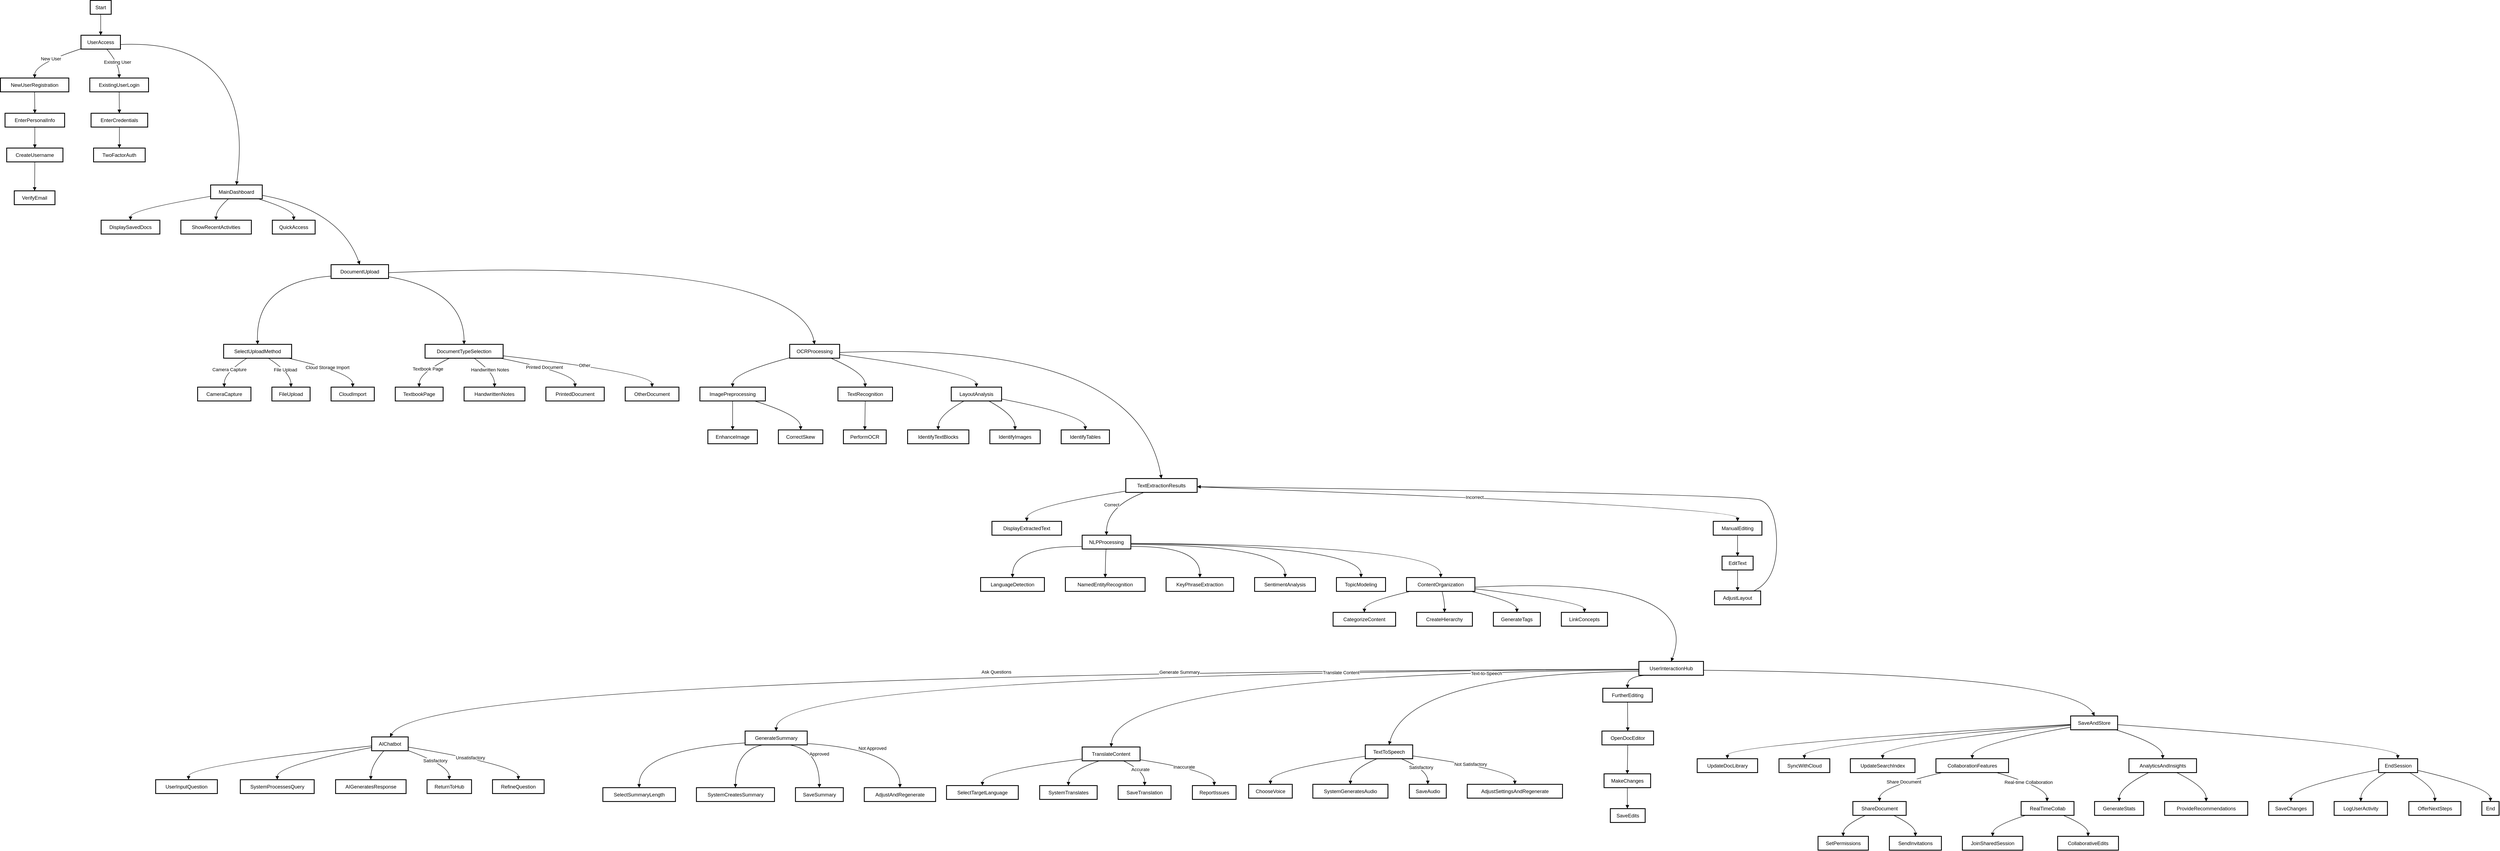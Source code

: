 <mxfile version="24.7.7">
  <diagram name="Page-1" id="86NNyKqln8vys6q8v_8H">
    <mxGraphModel dx="1750" dy="1012" grid="1" gridSize="10" guides="1" tooltips="1" connect="1" arrows="1" fold="1" page="1" pageScale="1" pageWidth="827" pageHeight="1169" math="0" shadow="0">
      <root>
        <mxCell id="0" />
        <mxCell id="1" parent="0" />
        <mxCell id="2eFBXOdf6HQDlg9zkL27-38" value="Start" style="whiteSpace=wrap;strokeWidth=2;" parent="1" vertex="1">
          <mxGeometry x="234" y="70" width="50" height="33" as="geometry" />
        </mxCell>
        <mxCell id="2eFBXOdf6HQDlg9zkL27-39" value="UserAccess" style="whiteSpace=wrap;strokeWidth=2;" parent="1" vertex="1">
          <mxGeometry x="212" y="153" width="94" height="33" as="geometry" />
        </mxCell>
        <mxCell id="2eFBXOdf6HQDlg9zkL27-40" value="NewUserRegistration" style="whiteSpace=wrap;strokeWidth=2;" parent="1" vertex="1">
          <mxGeometry x="20" y="255" width="163" height="33" as="geometry" />
        </mxCell>
        <mxCell id="2eFBXOdf6HQDlg9zkL27-41" value="ExistingUserLogin" style="whiteSpace=wrap;strokeWidth=2;" parent="1" vertex="1">
          <mxGeometry x="233" y="255" width="140" height="33" as="geometry" />
        </mxCell>
        <mxCell id="2eFBXOdf6HQDlg9zkL27-42" value="EnterPersonalInfo" style="whiteSpace=wrap;strokeWidth=2;" parent="1" vertex="1">
          <mxGeometry x="31" y="339" width="142" height="33" as="geometry" />
        </mxCell>
        <mxCell id="2eFBXOdf6HQDlg9zkL27-43" value="CreateUsername" style="whiteSpace=wrap;strokeWidth=2;" parent="1" vertex="1">
          <mxGeometry x="35" y="422" width="134" height="33" as="geometry" />
        </mxCell>
        <mxCell id="2eFBXOdf6HQDlg9zkL27-44" value="VerifyEmail" style="whiteSpace=wrap;strokeWidth=2;" parent="1" vertex="1">
          <mxGeometry x="53" y="524" width="97" height="33" as="geometry" />
        </mxCell>
        <mxCell id="2eFBXOdf6HQDlg9zkL27-45" value="EnterCredentials" style="whiteSpace=wrap;strokeWidth=2;" parent="1" vertex="1">
          <mxGeometry x="236" y="339" width="135" height="33" as="geometry" />
        </mxCell>
        <mxCell id="2eFBXOdf6HQDlg9zkL27-46" value="TwoFactorAuth" style="whiteSpace=wrap;strokeWidth=2;" parent="1" vertex="1">
          <mxGeometry x="242" y="422" width="123" height="33" as="geometry" />
        </mxCell>
        <mxCell id="2eFBXOdf6HQDlg9zkL27-47" value="MainDashboard" style="whiteSpace=wrap;strokeWidth=2;" parent="1" vertex="1">
          <mxGeometry x="521" y="510" width="123" height="33" as="geometry" />
        </mxCell>
        <mxCell id="2eFBXOdf6HQDlg9zkL27-48" value="DisplaySavedDocs" style="whiteSpace=wrap;strokeWidth=2;" parent="1" vertex="1">
          <mxGeometry x="260" y="594" width="140" height="33" as="geometry" />
        </mxCell>
        <mxCell id="2eFBXOdf6HQDlg9zkL27-49" value="ShowRecentActivities" style="whiteSpace=wrap;strokeWidth=2;" parent="1" vertex="1">
          <mxGeometry x="450" y="594" width="168" height="33" as="geometry" />
        </mxCell>
        <mxCell id="2eFBXOdf6HQDlg9zkL27-50" value="QuickAccess" style="whiteSpace=wrap;strokeWidth=2;" parent="1" vertex="1">
          <mxGeometry x="668" y="594" width="102" height="33" as="geometry" />
        </mxCell>
        <mxCell id="2eFBXOdf6HQDlg9zkL27-51" value="DocumentUpload" style="whiteSpace=wrap;strokeWidth=2;" parent="1" vertex="1">
          <mxGeometry x="808" y="700" width="137" height="33" as="geometry" />
        </mxCell>
        <mxCell id="2eFBXOdf6HQDlg9zkL27-52" value="SelectUploadMethod" style="whiteSpace=wrap;strokeWidth=2;" parent="1" vertex="1">
          <mxGeometry x="552" y="890" width="162" height="33" as="geometry" />
        </mxCell>
        <mxCell id="2eFBXOdf6HQDlg9zkL27-53" value="CameraCapture" style="whiteSpace=wrap;strokeWidth=2;" parent="1" vertex="1">
          <mxGeometry x="490" y="992" width="127" height="33" as="geometry" />
        </mxCell>
        <mxCell id="2eFBXOdf6HQDlg9zkL27-54" value="FileUpload" style="whiteSpace=wrap;strokeWidth=2;" parent="1" vertex="1">
          <mxGeometry x="667" y="992" width="91" height="33" as="geometry" />
        </mxCell>
        <mxCell id="2eFBXOdf6HQDlg9zkL27-55" value="CloudImport" style="whiteSpace=wrap;strokeWidth=2;" parent="1" vertex="1">
          <mxGeometry x="808" y="992" width="103" height="33" as="geometry" />
        </mxCell>
        <mxCell id="2eFBXOdf6HQDlg9zkL27-56" value="DocumentTypeSelection" style="whiteSpace=wrap;strokeWidth=2;" parent="1" vertex="1">
          <mxGeometry x="1032" y="890" width="186" height="33" as="geometry" />
        </mxCell>
        <mxCell id="2eFBXOdf6HQDlg9zkL27-57" value="TextbookPage" style="whiteSpace=wrap;strokeWidth=2;" parent="1" vertex="1">
          <mxGeometry x="961" y="992" width="114" height="33" as="geometry" />
        </mxCell>
        <mxCell id="2eFBXOdf6HQDlg9zkL27-58" value="HandwrittenNotes" style="whiteSpace=wrap;strokeWidth=2;" parent="1" vertex="1">
          <mxGeometry x="1125" y="992" width="145" height="33" as="geometry" />
        </mxCell>
        <mxCell id="2eFBXOdf6HQDlg9zkL27-59" value="PrintedDocument" style="whiteSpace=wrap;strokeWidth=2;" parent="1" vertex="1">
          <mxGeometry x="1320" y="992" width="139" height="33" as="geometry" />
        </mxCell>
        <mxCell id="2eFBXOdf6HQDlg9zkL27-60" value="OtherDocument" style="whiteSpace=wrap;strokeWidth=2;" parent="1" vertex="1">
          <mxGeometry x="1509" y="992" width="128" height="33" as="geometry" />
        </mxCell>
        <mxCell id="2eFBXOdf6HQDlg9zkL27-61" value="OCRProcessing" style="whiteSpace=wrap;strokeWidth=2;" parent="1" vertex="1">
          <mxGeometry x="1901" y="890" width="119" height="33" as="geometry" />
        </mxCell>
        <mxCell id="2eFBXOdf6HQDlg9zkL27-62" value="ImagePreprocessing" style="whiteSpace=wrap;strokeWidth=2;" parent="1" vertex="1">
          <mxGeometry x="1687" y="992" width="156" height="33" as="geometry" />
        </mxCell>
        <mxCell id="2eFBXOdf6HQDlg9zkL27-63" value="EnhanceImage" style="whiteSpace=wrap;strokeWidth=2;" parent="1" vertex="1">
          <mxGeometry x="1706" y="1094" width="118" height="33" as="geometry" />
        </mxCell>
        <mxCell id="2eFBXOdf6HQDlg9zkL27-64" value="CorrectSkew" style="whiteSpace=wrap;strokeWidth=2;" parent="1" vertex="1">
          <mxGeometry x="1874" y="1094" width="106" height="33" as="geometry" />
        </mxCell>
        <mxCell id="2eFBXOdf6HQDlg9zkL27-65" value="TextRecognition" style="whiteSpace=wrap;strokeWidth=2;" parent="1" vertex="1">
          <mxGeometry x="2016" y="992" width="130" height="33" as="geometry" />
        </mxCell>
        <mxCell id="2eFBXOdf6HQDlg9zkL27-66" value="PerformOCR" style="whiteSpace=wrap;strokeWidth=2;" parent="1" vertex="1">
          <mxGeometry x="2029" y="1094" width="102" height="33" as="geometry" />
        </mxCell>
        <mxCell id="2eFBXOdf6HQDlg9zkL27-67" value="LayoutAnalysis" style="whiteSpace=wrap;strokeWidth=2;" parent="1" vertex="1">
          <mxGeometry x="2286" y="992" width="120" height="33" as="geometry" />
        </mxCell>
        <mxCell id="2eFBXOdf6HQDlg9zkL27-68" value="IdentifyTextBlocks" style="whiteSpace=wrap;strokeWidth=2;" parent="1" vertex="1">
          <mxGeometry x="2182" y="1094" width="146" height="33" as="geometry" />
        </mxCell>
        <mxCell id="2eFBXOdf6HQDlg9zkL27-69" value="IdentifyImages" style="whiteSpace=wrap;strokeWidth=2;" parent="1" vertex="1">
          <mxGeometry x="2378" y="1094" width="120" height="33" as="geometry" />
        </mxCell>
        <mxCell id="2eFBXOdf6HQDlg9zkL27-70" value="IdentifyTables" style="whiteSpace=wrap;strokeWidth=2;" parent="1" vertex="1">
          <mxGeometry x="2548" y="1094" width="115" height="33" as="geometry" />
        </mxCell>
        <mxCell id="2eFBXOdf6HQDlg9zkL27-71" value="TextExtractionResults" style="whiteSpace=wrap;strokeWidth=2;" parent="1" vertex="1">
          <mxGeometry x="2702" y="1210" width="170" height="33" as="geometry" />
        </mxCell>
        <mxCell id="2eFBXOdf6HQDlg9zkL27-72" value="DisplayExtractedText" style="whiteSpace=wrap;strokeWidth=2;" parent="1" vertex="1">
          <mxGeometry x="2383" y="1312" width="166" height="33" as="geometry" />
        </mxCell>
        <mxCell id="2eFBXOdf6HQDlg9zkL27-73" value="NLPProcessing" style="whiteSpace=wrap;strokeWidth=2;" parent="1" vertex="1">
          <mxGeometry x="2598" y="1345" width="116" height="33" as="geometry" />
        </mxCell>
        <mxCell id="2eFBXOdf6HQDlg9zkL27-74" value="ManualEditing" style="whiteSpace=wrap;strokeWidth=2;" parent="1" vertex="1">
          <mxGeometry x="4102" y="1312" width="116" height="33" as="geometry" />
        </mxCell>
        <mxCell id="2eFBXOdf6HQDlg9zkL27-75" value="EditText" style="whiteSpace=wrap;strokeWidth=2;" parent="1" vertex="1">
          <mxGeometry x="4123" y="1395" width="74" height="33" as="geometry" />
        </mxCell>
        <mxCell id="2eFBXOdf6HQDlg9zkL27-76" value="AdjustLayout" style="whiteSpace=wrap;strokeWidth=2;" parent="1" vertex="1">
          <mxGeometry x="4105" y="1478" width="110" height="33" as="geometry" />
        </mxCell>
        <mxCell id="2eFBXOdf6HQDlg9zkL27-77" value="LanguageDetection" style="whiteSpace=wrap;strokeWidth=2;" parent="1" vertex="1">
          <mxGeometry x="2356" y="1446" width="152" height="33" as="geometry" />
        </mxCell>
        <mxCell id="2eFBXOdf6HQDlg9zkL27-78" value="NamedEntityRecognition" style="whiteSpace=wrap;strokeWidth=2;" parent="1" vertex="1">
          <mxGeometry x="2558" y="1446" width="190" height="33" as="geometry" />
        </mxCell>
        <mxCell id="2eFBXOdf6HQDlg9zkL27-79" value="KeyPhraseExtraction" style="whiteSpace=wrap;strokeWidth=2;" parent="1" vertex="1">
          <mxGeometry x="2798" y="1446" width="161" height="33" as="geometry" />
        </mxCell>
        <mxCell id="2eFBXOdf6HQDlg9zkL27-80" value="SentimentAnalysis" style="whiteSpace=wrap;strokeWidth=2;" parent="1" vertex="1">
          <mxGeometry x="3009" y="1446" width="145" height="33" as="geometry" />
        </mxCell>
        <mxCell id="2eFBXOdf6HQDlg9zkL27-81" value="TopicModeling" style="whiteSpace=wrap;strokeWidth=2;" parent="1" vertex="1">
          <mxGeometry x="3204" y="1446" width="117" height="33" as="geometry" />
        </mxCell>
        <mxCell id="2eFBXOdf6HQDlg9zkL27-82" value="ContentOrganization" style="whiteSpace=wrap;strokeWidth=2;" parent="1" vertex="1">
          <mxGeometry x="3371" y="1446" width="163" height="33" as="geometry" />
        </mxCell>
        <mxCell id="2eFBXOdf6HQDlg9zkL27-83" value="CategorizeContent" style="whiteSpace=wrap;strokeWidth=2;" parent="1" vertex="1">
          <mxGeometry x="3196" y="1529" width="149" height="33" as="geometry" />
        </mxCell>
        <mxCell id="2eFBXOdf6HQDlg9zkL27-84" value="CreateHierarchy" style="whiteSpace=wrap;strokeWidth=2;" parent="1" vertex="1">
          <mxGeometry x="3395" y="1529" width="133" height="33" as="geometry" />
        </mxCell>
        <mxCell id="2eFBXOdf6HQDlg9zkL27-85" value="GenerateTags" style="whiteSpace=wrap;strokeWidth=2;" parent="1" vertex="1">
          <mxGeometry x="3578" y="1529" width="112" height="33" as="geometry" />
        </mxCell>
        <mxCell id="2eFBXOdf6HQDlg9zkL27-86" value="LinkConcepts" style="whiteSpace=wrap;strokeWidth=2;" parent="1" vertex="1">
          <mxGeometry x="3740" y="1529" width="110" height="33" as="geometry" />
        </mxCell>
        <mxCell id="2eFBXOdf6HQDlg9zkL27-87" value="UserInteractionHub" style="whiteSpace=wrap;strokeWidth=2;" parent="1" vertex="1">
          <mxGeometry x="3924.75" y="1646" width="154" height="33" as="geometry" />
        </mxCell>
        <mxCell id="2eFBXOdf6HQDlg9zkL27-88" value="AIChatbot" style="whiteSpace=wrap;strokeWidth=2;" parent="1" vertex="1">
          <mxGeometry x="904.75" y="1826" width="87" height="33" as="geometry" />
        </mxCell>
        <mxCell id="2eFBXOdf6HQDlg9zkL27-89" value="UserInputQuestion" style="whiteSpace=wrap;strokeWidth=2;" parent="1" vertex="1">
          <mxGeometry x="390" y="1928" width="147" height="33" as="geometry" />
        </mxCell>
        <mxCell id="2eFBXOdf6HQDlg9zkL27-90" value="SystemProcessesQuery" style="whiteSpace=wrap;strokeWidth=2;" parent="1" vertex="1">
          <mxGeometry x="591.75" y="1928" width="176" height="33" as="geometry" />
        </mxCell>
        <mxCell id="2eFBXOdf6HQDlg9zkL27-91" value="AIGeneratesResponse" style="whiteSpace=wrap;strokeWidth=2;" parent="1" vertex="1">
          <mxGeometry x="818.75" y="1928" width="168" height="33" as="geometry" />
        </mxCell>
        <mxCell id="2eFBXOdf6HQDlg9zkL27-92" value="ReturnToHub" style="whiteSpace=wrap;strokeWidth=2;" parent="1" vertex="1">
          <mxGeometry x="1036.75" y="1928" width="106" height="33" as="geometry" />
        </mxCell>
        <mxCell id="2eFBXOdf6HQDlg9zkL27-93" value="RefineQuestion" style="whiteSpace=wrap;strokeWidth=2;" parent="1" vertex="1">
          <mxGeometry x="1192.75" y="1928" width="123" height="33" as="geometry" />
        </mxCell>
        <mxCell id="2eFBXOdf6HQDlg9zkL27-94" value="GenerateSummary" style="whiteSpace=wrap;strokeWidth=2;" parent="1" vertex="1">
          <mxGeometry x="1794.75" y="1812" width="148" height="33" as="geometry" />
        </mxCell>
        <mxCell id="2eFBXOdf6HQDlg9zkL27-95" value="SelectSummaryLength" style="whiteSpace=wrap;strokeWidth=2;" parent="1" vertex="1">
          <mxGeometry x="1455.75" y="1947" width="173" height="33" as="geometry" />
        </mxCell>
        <mxCell id="2eFBXOdf6HQDlg9zkL27-96" value="SystemCreatesSummary" style="whiteSpace=wrap;strokeWidth=2;" parent="1" vertex="1">
          <mxGeometry x="1678.75" y="1947" width="186" height="33" as="geometry" />
        </mxCell>
        <mxCell id="2eFBXOdf6HQDlg9zkL27-97" value="SaveSummary" style="whiteSpace=wrap;strokeWidth=2;" parent="1" vertex="1">
          <mxGeometry x="1914.75" y="1947" width="114" height="33" as="geometry" />
        </mxCell>
        <mxCell id="2eFBXOdf6HQDlg9zkL27-98" value="AdjustAndRegenerate" style="whiteSpace=wrap;strokeWidth=2;" parent="1" vertex="1">
          <mxGeometry x="2078.75" y="1947" width="170" height="33" as="geometry" />
        </mxCell>
        <mxCell id="2eFBXOdf6HQDlg9zkL27-99" value="TranslateContent" style="whiteSpace=wrap;strokeWidth=2;" parent="1" vertex="1">
          <mxGeometry x="2598" y="1850" width="138" height="33" as="geometry" />
        </mxCell>
        <mxCell id="2eFBXOdf6HQDlg9zkL27-100" value="SelectTargetLanguage" style="whiteSpace=wrap;strokeWidth=2;" parent="1" vertex="1">
          <mxGeometry x="2274.75" y="1942" width="171" height="33" as="geometry" />
        </mxCell>
        <mxCell id="2eFBXOdf6HQDlg9zkL27-101" value="SystemTranslates" style="whiteSpace=wrap;strokeWidth=2;" parent="1" vertex="1">
          <mxGeometry x="2496.75" y="1942" width="137" height="33" as="geometry" />
        </mxCell>
        <mxCell id="2eFBXOdf6HQDlg9zkL27-102" value="SaveTranslation" style="whiteSpace=wrap;strokeWidth=2;" parent="1" vertex="1">
          <mxGeometry x="2683.75" y="1942" width="126" height="33" as="geometry" />
        </mxCell>
        <mxCell id="2eFBXOdf6HQDlg9zkL27-103" value="ReportIssues" style="whiteSpace=wrap;strokeWidth=2;" parent="1" vertex="1">
          <mxGeometry x="2860.75" y="1942" width="104" height="33" as="geometry" />
        </mxCell>
        <mxCell id="2eFBXOdf6HQDlg9zkL27-104" value="TextToSpeech" style="whiteSpace=wrap;strokeWidth=2;" parent="1" vertex="1">
          <mxGeometry x="3272.75" y="1845" width="113" height="33" as="geometry" />
        </mxCell>
        <mxCell id="2eFBXOdf6HQDlg9zkL27-105" value="ChooseVoice" style="whiteSpace=wrap;strokeWidth=2;" parent="1" vertex="1">
          <mxGeometry x="2994.75" y="1939" width="104" height="33" as="geometry" />
        </mxCell>
        <mxCell id="2eFBXOdf6HQDlg9zkL27-106" value="SystemGeneratesAudio" style="whiteSpace=wrap;strokeWidth=2;" parent="1" vertex="1">
          <mxGeometry x="3147.75" y="1939" width="179" height="33" as="geometry" />
        </mxCell>
        <mxCell id="2eFBXOdf6HQDlg9zkL27-107" value="SaveAudio" style="whiteSpace=wrap;strokeWidth=2;" parent="1" vertex="1">
          <mxGeometry x="3377.75" y="1939" width="88" height="33" as="geometry" />
        </mxCell>
        <mxCell id="2eFBXOdf6HQDlg9zkL27-108" value="AdjustSettingsAndRegenerate" style="whiteSpace=wrap;strokeWidth=2;" parent="1" vertex="1">
          <mxGeometry x="3515.75" y="1939" width="227" height="33" as="geometry" />
        </mxCell>
        <mxCell id="2eFBXOdf6HQDlg9zkL27-109" value="FurtherEditing" style="whiteSpace=wrap;strokeWidth=2;" parent="1" vertex="1">
          <mxGeometry x="3838.75" y="1710" width="118" height="33" as="geometry" />
        </mxCell>
        <mxCell id="2eFBXOdf6HQDlg9zkL27-110" value="OpenDocEditor" style="whiteSpace=wrap;strokeWidth=2;" parent="1" vertex="1">
          <mxGeometry x="3836.75" y="1812" width="123" height="33" as="geometry" />
        </mxCell>
        <mxCell id="2eFBXOdf6HQDlg9zkL27-111" value="MakeChanges" style="whiteSpace=wrap;strokeWidth=2;" parent="1" vertex="1">
          <mxGeometry x="3841.75" y="1914" width="111" height="33" as="geometry" />
        </mxCell>
        <mxCell id="2eFBXOdf6HQDlg9zkL27-112" value="SaveEdits" style="whiteSpace=wrap;strokeWidth=2;" parent="1" vertex="1">
          <mxGeometry x="3856.75" y="1997" width="83" height="33" as="geometry" />
        </mxCell>
        <mxCell id="2eFBXOdf6HQDlg9zkL27-113" value="SaveAndStore" style="whiteSpace=wrap;strokeWidth=2;" parent="1" vertex="1">
          <mxGeometry x="4953.75" y="1776" width="112" height="33" as="geometry" />
        </mxCell>
        <mxCell id="2eFBXOdf6HQDlg9zkL27-114" value="UpdateDocLibrary" style="whiteSpace=wrap;strokeWidth=2;" parent="1" vertex="1">
          <mxGeometry x="4063.75" y="1878" width="144" height="33" as="geometry" />
        </mxCell>
        <mxCell id="2eFBXOdf6HQDlg9zkL27-115" value="SyncWithCloud" style="whiteSpace=wrap;strokeWidth=2;" parent="1" vertex="1">
          <mxGeometry x="4258.75" y="1878" width="121" height="33" as="geometry" />
        </mxCell>
        <mxCell id="2eFBXOdf6HQDlg9zkL27-116" value="UpdateSearchIndex" style="whiteSpace=wrap;strokeWidth=2;" parent="1" vertex="1">
          <mxGeometry x="4428.75" y="1878" width="154" height="33" as="geometry" />
        </mxCell>
        <mxCell id="2eFBXOdf6HQDlg9zkL27-117" value="CollaborationFeatures" style="whiteSpace=wrap;strokeWidth=2;" parent="1" vertex="1">
          <mxGeometry x="4632.75" y="1878" width="173" height="33" as="geometry" />
        </mxCell>
        <mxCell id="2eFBXOdf6HQDlg9zkL27-118" value="ShareDocument" style="whiteSpace=wrap;strokeWidth=2;" parent="1" vertex="1">
          <mxGeometry x="4434.75" y="1980" width="127" height="33" as="geometry" />
        </mxCell>
        <mxCell id="2eFBXOdf6HQDlg9zkL27-119" value="SetPermissions" style="whiteSpace=wrap;strokeWidth=2;" parent="1" vertex="1">
          <mxGeometry x="4351.75" y="2063" width="120" height="33" as="geometry" />
        </mxCell>
        <mxCell id="2eFBXOdf6HQDlg9zkL27-120" value="SendInvitations" style="whiteSpace=wrap;strokeWidth=2;" parent="1" vertex="1">
          <mxGeometry x="4521.75" y="2063" width="124" height="33" as="geometry" />
        </mxCell>
        <mxCell id="2eFBXOdf6HQDlg9zkL27-121" value="RealTimeCollab" style="whiteSpace=wrap;strokeWidth=2;" parent="1" vertex="1">
          <mxGeometry x="4835.75" y="1980" width="126" height="33" as="geometry" />
        </mxCell>
        <mxCell id="2eFBXOdf6HQDlg9zkL27-122" value="JoinSharedSession" style="whiteSpace=wrap;strokeWidth=2;" parent="1" vertex="1">
          <mxGeometry x="4695.75" y="2063" width="144" height="33" as="geometry" />
        </mxCell>
        <mxCell id="2eFBXOdf6HQDlg9zkL27-123" value="CollaborativeEdits" style="whiteSpace=wrap;strokeWidth=2;" parent="1" vertex="1">
          <mxGeometry x="4922.75" y="2063" width="145" height="33" as="geometry" />
        </mxCell>
        <mxCell id="2eFBXOdf6HQDlg9zkL27-124" value="AnalyticsAndInsights" style="whiteSpace=wrap;strokeWidth=2;" parent="1" vertex="1">
          <mxGeometry x="5092.75" y="1878" width="161" height="33" as="geometry" />
        </mxCell>
        <mxCell id="2eFBXOdf6HQDlg9zkL27-125" value="GenerateStats" style="whiteSpace=wrap;strokeWidth=2;" parent="1" vertex="1">
          <mxGeometry x="5010.75" y="1980" width="117" height="33" as="geometry" />
        </mxCell>
        <mxCell id="2eFBXOdf6HQDlg9zkL27-126" value="ProvideRecommendations" style="whiteSpace=wrap;strokeWidth=2;" parent="1" vertex="1">
          <mxGeometry x="5177.75" y="1980" width="198" height="33" as="geometry" />
        </mxCell>
        <mxCell id="2eFBXOdf6HQDlg9zkL27-127" value="EndSession" style="whiteSpace=wrap;strokeWidth=2;" parent="1" vertex="1">
          <mxGeometry x="5687.75" y="1878" width="93" height="33" as="geometry" />
        </mxCell>
        <mxCell id="2eFBXOdf6HQDlg9zkL27-128" value="SaveChanges" style="whiteSpace=wrap;strokeWidth=2;" parent="1" vertex="1">
          <mxGeometry x="5425.75" y="1980" width="106" height="33" as="geometry" />
        </mxCell>
        <mxCell id="2eFBXOdf6HQDlg9zkL27-129" value="LogUserActivity" style="whiteSpace=wrap;strokeWidth=2;" parent="1" vertex="1">
          <mxGeometry x="5581.75" y="1980" width="127" height="33" as="geometry" />
        </mxCell>
        <mxCell id="2eFBXOdf6HQDlg9zkL27-130" value="OfferNextSteps" style="whiteSpace=wrap;strokeWidth=2;" parent="1" vertex="1">
          <mxGeometry x="5759.75" y="1980" width="124" height="33" as="geometry" />
        </mxCell>
        <mxCell id="2eFBXOdf6HQDlg9zkL27-131" value="End" style="whiteSpace=wrap;strokeWidth=2;" parent="1" vertex="1">
          <mxGeometry x="5933.75" y="1980" width="41" height="33" as="geometry" />
        </mxCell>
        <mxCell id="2eFBXOdf6HQDlg9zkL27-132" value="" style="curved=1;startArrow=none;endArrow=block;exitX=0.5;exitY=1.01;entryX=0.5;entryY=0.01;rounded=0;" parent="1" source="2eFBXOdf6HQDlg9zkL27-38" target="2eFBXOdf6HQDlg9zkL27-39" edge="1">
          <mxGeometry relative="1" as="geometry">
            <Array as="points" />
          </mxGeometry>
        </mxCell>
        <mxCell id="2eFBXOdf6HQDlg9zkL27-133" value="New User" style="curved=1;startArrow=none;endArrow=block;exitX=0;exitY=0.98;entryX=0.5;entryY=0.01;rounded=0;" parent="1" source="2eFBXOdf6HQDlg9zkL27-39" target="2eFBXOdf6HQDlg9zkL27-40" edge="1">
          <mxGeometry relative="1" as="geometry">
            <Array as="points">
              <mxPoint x="102" y="221" />
            </Array>
          </mxGeometry>
        </mxCell>
        <mxCell id="2eFBXOdf6HQDlg9zkL27-134" value="Existing User" style="curved=1;startArrow=none;endArrow=block;exitX=0.66;exitY=1.02;entryX=0.5;entryY=0.01;rounded=0;" parent="1" source="2eFBXOdf6HQDlg9zkL27-39" target="2eFBXOdf6HQDlg9zkL27-41" edge="1">
          <mxGeometry relative="1" as="geometry">
            <Array as="points">
              <mxPoint x="303" y="221" />
            </Array>
          </mxGeometry>
        </mxCell>
        <mxCell id="2eFBXOdf6HQDlg9zkL27-135" value="" style="curved=1;startArrow=none;endArrow=block;exitX=0.5;exitY=1.02;entryX=0.5;entryY=-0.01;rounded=0;" parent="1" source="2eFBXOdf6HQDlg9zkL27-40" target="2eFBXOdf6HQDlg9zkL27-42" edge="1">
          <mxGeometry relative="1" as="geometry">
            <Array as="points" />
          </mxGeometry>
        </mxCell>
        <mxCell id="2eFBXOdf6HQDlg9zkL27-136" value="" style="curved=1;startArrow=none;endArrow=block;exitX=0.5;exitY=1;entryX=0.5;entryY=0;rounded=0;" parent="1" source="2eFBXOdf6HQDlg9zkL27-42" target="2eFBXOdf6HQDlg9zkL27-43" edge="1">
          <mxGeometry relative="1" as="geometry">
            <Array as="points" />
          </mxGeometry>
        </mxCell>
        <mxCell id="2eFBXOdf6HQDlg9zkL27-137" value="" style="curved=1;startArrow=none;endArrow=block;exitX=0.5;exitY=1.01;entryX=0.5;entryY=-0.01;rounded=0;" parent="1" source="2eFBXOdf6HQDlg9zkL27-43" target="2eFBXOdf6HQDlg9zkL27-44" edge="1">
          <mxGeometry relative="1" as="geometry">
            <Array as="points" />
          </mxGeometry>
        </mxCell>
        <mxCell id="2eFBXOdf6HQDlg9zkL27-138" value="" style="curved=1;startArrow=none;endArrow=block;exitX=0.5;exitY=1.02;entryX=0.5;entryY=-0.01;rounded=0;" parent="1" source="2eFBXOdf6HQDlg9zkL27-41" target="2eFBXOdf6HQDlg9zkL27-45" edge="1">
          <mxGeometry relative="1" as="geometry">
            <Array as="points" />
          </mxGeometry>
        </mxCell>
        <mxCell id="2eFBXOdf6HQDlg9zkL27-139" value="" style="curved=1;startArrow=none;endArrow=block;exitX=0.5;exitY=1;entryX=0.5;entryY=0;rounded=0;" parent="1" source="2eFBXOdf6HQDlg9zkL27-45" target="2eFBXOdf6HQDlg9zkL27-46" edge="1">
          <mxGeometry relative="1" as="geometry">
            <Array as="points" />
          </mxGeometry>
        </mxCell>
        <mxCell id="2eFBXOdf6HQDlg9zkL27-140" value="" style="curved=1;startArrow=none;endArrow=block;exitX=1;exitY=0.67;entryX=0.5;entryY=0.01;rounded=0;" parent="1" source="2eFBXOdf6HQDlg9zkL27-39" target="2eFBXOdf6HQDlg9zkL27-47" edge="1">
          <mxGeometry relative="1" as="geometry">
            <Array as="points">
              <mxPoint x="630" y="160" />
            </Array>
          </mxGeometry>
        </mxCell>
        <mxCell id="2eFBXOdf6HQDlg9zkL27-141" value="" style="curved=1;startArrow=none;endArrow=block;exitX=0;exitY=0.82;entryX=0.5;entryY=-0.01;rounded=0;" parent="1" source="2eFBXOdf6HQDlg9zkL27-47" target="2eFBXOdf6HQDlg9zkL27-48" edge="1">
          <mxGeometry relative="1" as="geometry">
            <Array as="points">
              <mxPoint x="330" y="569" />
            </Array>
          </mxGeometry>
        </mxCell>
        <mxCell id="2eFBXOdf6HQDlg9zkL27-142" value="" style="curved=1;startArrow=none;endArrow=block;exitX=0.34;exitY=1.02;entryX=0.5;entryY=-0.01;rounded=0;" parent="1" source="2eFBXOdf6HQDlg9zkL27-47" target="2eFBXOdf6HQDlg9zkL27-49" edge="1">
          <mxGeometry relative="1" as="geometry">
            <Array as="points">
              <mxPoint x="534" y="569" />
            </Array>
          </mxGeometry>
        </mxCell>
        <mxCell id="2eFBXOdf6HQDlg9zkL27-143" value="" style="curved=1;startArrow=none;endArrow=block;exitX=0.94;exitY=1.02;entryX=0.5;entryY=-0.01;rounded=0;" parent="1" source="2eFBXOdf6HQDlg9zkL27-47" target="2eFBXOdf6HQDlg9zkL27-50" edge="1">
          <mxGeometry relative="1" as="geometry">
            <Array as="points">
              <mxPoint x="719" y="569" />
            </Array>
          </mxGeometry>
        </mxCell>
        <mxCell id="2eFBXOdf6HQDlg9zkL27-144" value="" style="curved=1;startArrow=none;endArrow=block;exitX=1;exitY=0.75;entryX=0.5;entryY=-0.01;rounded=0;" parent="1" source="2eFBXOdf6HQDlg9zkL27-47" target="2eFBXOdf6HQDlg9zkL27-51" edge="1">
          <mxGeometry relative="1" as="geometry">
            <Array as="points">
              <mxPoint x="830" y="569" />
            </Array>
          </mxGeometry>
        </mxCell>
        <mxCell id="2eFBXOdf6HQDlg9zkL27-145" value="" style="curved=1;startArrow=none;endArrow=block;exitX=0;exitY=0.83;entryX=0.5;entryY=0;rounded=0;" parent="1" source="2eFBXOdf6HQDlg9zkL27-51" target="2eFBXOdf6HQDlg9zkL27-52" edge="1">
          <mxGeometry relative="1" as="geometry">
            <Array as="points">
              <mxPoint x="627" y="740" />
            </Array>
          </mxGeometry>
        </mxCell>
        <mxCell id="2eFBXOdf6HQDlg9zkL27-146" value="Camera Capture" style="curved=1;startArrow=none;endArrow=block;exitX=0.34;exitY=1.01;entryX=0.5;entryY=-0.01;rounded=0;" parent="1" source="2eFBXOdf6HQDlg9zkL27-52" target="2eFBXOdf6HQDlg9zkL27-53" edge="1">
          <mxGeometry relative="1" as="geometry">
            <Array as="points">
              <mxPoint x="553" y="958" />
            </Array>
          </mxGeometry>
        </mxCell>
        <mxCell id="2eFBXOdf6HQDlg9zkL27-147" value="File Upload" style="curved=1;startArrow=none;endArrow=block;exitX=0.66;exitY=1.01;entryX=0.5;entryY=-0.01;rounded=0;" parent="1" source="2eFBXOdf6HQDlg9zkL27-52" target="2eFBXOdf6HQDlg9zkL27-54" edge="1">
          <mxGeometry relative="1" as="geometry">
            <Array as="points">
              <mxPoint x="712" y="958" />
            </Array>
          </mxGeometry>
        </mxCell>
        <mxCell id="2eFBXOdf6HQDlg9zkL27-148" value="Cloud Storage Import" style="curved=1;startArrow=none;endArrow=block;exitX=0.96;exitY=1.01;entryX=0.5;entryY=-0.01;rounded=0;" parent="1" source="2eFBXOdf6HQDlg9zkL27-52" target="2eFBXOdf6HQDlg9zkL27-55" edge="1">
          <mxGeometry relative="1" as="geometry">
            <Array as="points">
              <mxPoint x="860" y="958" />
            </Array>
          </mxGeometry>
        </mxCell>
        <mxCell id="2eFBXOdf6HQDlg9zkL27-149" value="" style="curved=1;startArrow=none;endArrow=block;exitX=1;exitY=0.87;entryX=0.5;entryY=0;rounded=0;" parent="1" source="2eFBXOdf6HQDlg9zkL27-51" target="2eFBXOdf6HQDlg9zkL27-56" edge="1">
          <mxGeometry relative="1" as="geometry">
            <Array as="points">
              <mxPoint x="1125" y="760" />
            </Array>
          </mxGeometry>
        </mxCell>
        <mxCell id="2eFBXOdf6HQDlg9zkL27-150" value="Textbook Page" style="curved=1;startArrow=none;endArrow=block;exitX=0.31;exitY=1.01;entryX=0.5;entryY=-0.01;rounded=0;" parent="1" source="2eFBXOdf6HQDlg9zkL27-56" target="2eFBXOdf6HQDlg9zkL27-57" edge="1">
          <mxGeometry relative="1" as="geometry">
            <Array as="points">
              <mxPoint x="1018" y="958" />
            </Array>
          </mxGeometry>
        </mxCell>
        <mxCell id="2eFBXOdf6HQDlg9zkL27-151" value="Handwritten Notes" style="curved=1;startArrow=none;endArrow=block;exitX=0.63;exitY=1.01;entryX=0.5;entryY=-0.01;rounded=0;" parent="1" source="2eFBXOdf6HQDlg9zkL27-56" target="2eFBXOdf6HQDlg9zkL27-58" edge="1">
          <mxGeometry relative="1" as="geometry">
            <Array as="points">
              <mxPoint x="1198" y="958" />
            </Array>
          </mxGeometry>
        </mxCell>
        <mxCell id="2eFBXOdf6HQDlg9zkL27-152" value="Printed Document" style="curved=1;startArrow=none;endArrow=block;exitX=0.97;exitY=1.01;entryX=0.5;entryY=-0.01;rounded=0;" parent="1" source="2eFBXOdf6HQDlg9zkL27-56" target="2eFBXOdf6HQDlg9zkL27-59" edge="1">
          <mxGeometry relative="1" as="geometry">
            <Array as="points">
              <mxPoint x="1389" y="958" />
            </Array>
          </mxGeometry>
        </mxCell>
        <mxCell id="2eFBXOdf6HQDlg9zkL27-153" value="Other" style="curved=1;startArrow=none;endArrow=block;exitX=1;exitY=0.83;entryX=0.5;entryY=-0.01;rounded=0;" parent="1" source="2eFBXOdf6HQDlg9zkL27-56" target="2eFBXOdf6HQDlg9zkL27-60" edge="1">
          <mxGeometry relative="1" as="geometry">
            <Array as="points">
              <mxPoint x="1573" y="958" />
            </Array>
          </mxGeometry>
        </mxCell>
        <mxCell id="2eFBXOdf6HQDlg9zkL27-154" value="" style="curved=1;startArrow=none;endArrow=block;exitX=1;exitY=0.58;entryX=0.5;entryY=0;rounded=0;" parent="1" source="2eFBXOdf6HQDlg9zkL27-51" target="2eFBXOdf6HQDlg9zkL27-61" edge="1">
          <mxGeometry relative="1" as="geometry">
            <Array as="points">
              <mxPoint x="1920" y="680" />
            </Array>
          </mxGeometry>
        </mxCell>
        <mxCell id="2eFBXOdf6HQDlg9zkL27-155" value="" style="curved=1;startArrow=none;endArrow=block;exitX=0;exitY=0.97;entryX=0.5;entryY=-0.01;rounded=0;" parent="1" source="2eFBXOdf6HQDlg9zkL27-61" target="2eFBXOdf6HQDlg9zkL27-62" edge="1">
          <mxGeometry relative="1" as="geometry">
            <Array as="points">
              <mxPoint x="1765" y="958" />
            </Array>
          </mxGeometry>
        </mxCell>
        <mxCell id="2eFBXOdf6HQDlg9zkL27-156" value="" style="curved=1;startArrow=none;endArrow=block;exitX=0.5;exitY=1.01;entryX=0.5;entryY=-0.01;rounded=0;" parent="1" source="2eFBXOdf6HQDlg9zkL27-62" target="2eFBXOdf6HQDlg9zkL27-63" edge="1">
          <mxGeometry relative="1" as="geometry">
            <Array as="points" />
          </mxGeometry>
        </mxCell>
        <mxCell id="2eFBXOdf6HQDlg9zkL27-157" value="" style="curved=1;startArrow=none;endArrow=block;exitX=0.84;exitY=1.01;entryX=0.5;entryY=-0.01;rounded=0;" parent="1" source="2eFBXOdf6HQDlg9zkL27-62" target="2eFBXOdf6HQDlg9zkL27-64" edge="1">
          <mxGeometry relative="1" as="geometry">
            <Array as="points">
              <mxPoint x="1927" y="1059" />
            </Array>
          </mxGeometry>
        </mxCell>
        <mxCell id="2eFBXOdf6HQDlg9zkL27-158" value="" style="curved=1;startArrow=none;endArrow=block;exitX=0.83;exitY=1.01;entryX=0.5;entryY=-0.01;rounded=0;" parent="1" source="2eFBXOdf6HQDlg9zkL27-61" target="2eFBXOdf6HQDlg9zkL27-65" edge="1">
          <mxGeometry relative="1" as="geometry">
            <Array as="points">
              <mxPoint x="2080" y="958" />
            </Array>
          </mxGeometry>
        </mxCell>
        <mxCell id="2eFBXOdf6HQDlg9zkL27-159" value="" style="curved=1;startArrow=none;endArrow=block;exitX=0.5;exitY=1.01;entryX=0.5;entryY=-0.01;rounded=0;" parent="1" source="2eFBXOdf6HQDlg9zkL27-65" target="2eFBXOdf6HQDlg9zkL27-66" edge="1">
          <mxGeometry relative="1" as="geometry">
            <Array as="points" />
          </mxGeometry>
        </mxCell>
        <mxCell id="2eFBXOdf6HQDlg9zkL27-160" value="" style="curved=1;startArrow=none;endArrow=block;exitX=1;exitY=0.74;entryX=0.5;entryY=-0.01;rounded=0;" parent="1" source="2eFBXOdf6HQDlg9zkL27-61" target="2eFBXOdf6HQDlg9zkL27-67" edge="1">
          <mxGeometry relative="1" as="geometry">
            <Array as="points">
              <mxPoint x="2346" y="958" />
            </Array>
          </mxGeometry>
        </mxCell>
        <mxCell id="2eFBXOdf6HQDlg9zkL27-161" value="" style="curved=1;startArrow=none;endArrow=block;exitX=0.25;exitY=1.01;entryX=0.5;entryY=-0.01;rounded=0;" parent="1" source="2eFBXOdf6HQDlg9zkL27-67" target="2eFBXOdf6HQDlg9zkL27-68" edge="1">
          <mxGeometry relative="1" as="geometry">
            <Array as="points">
              <mxPoint x="2255" y="1059" />
            </Array>
          </mxGeometry>
        </mxCell>
        <mxCell id="2eFBXOdf6HQDlg9zkL27-162" value="" style="curved=1;startArrow=none;endArrow=block;exitX=0.75;exitY=1.01;entryX=0.5;entryY=-0.01;rounded=0;" parent="1" source="2eFBXOdf6HQDlg9zkL27-67" target="2eFBXOdf6HQDlg9zkL27-69" edge="1">
          <mxGeometry relative="1" as="geometry">
            <Array as="points">
              <mxPoint x="2438" y="1059" />
            </Array>
          </mxGeometry>
        </mxCell>
        <mxCell id="2eFBXOdf6HQDlg9zkL27-163" value="" style="curved=1;startArrow=none;endArrow=block;exitX=1;exitY=0.86;entryX=0.5;entryY=-0.01;rounded=0;" parent="1" source="2eFBXOdf6HQDlg9zkL27-67" target="2eFBXOdf6HQDlg9zkL27-70" edge="1">
          <mxGeometry relative="1" as="geometry">
            <Array as="points">
              <mxPoint x="2605" y="1059" />
            </Array>
          </mxGeometry>
        </mxCell>
        <mxCell id="2eFBXOdf6HQDlg9zkL27-164" value="" style="curved=1;startArrow=none;endArrow=block;exitX=1;exitY=0.59;entryX=0.5;entryY=-0.01;rounded=0;" parent="1" source="2eFBXOdf6HQDlg9zkL27-61" target="2eFBXOdf6HQDlg9zkL27-71" edge="1">
          <mxGeometry relative="1" as="geometry">
            <Array as="points">
              <mxPoint x="2730" y="880" />
            </Array>
          </mxGeometry>
        </mxCell>
        <mxCell id="2eFBXOdf6HQDlg9zkL27-165" value="" style="curved=1;startArrow=none;endArrow=block;exitX=0;exitY=0.91;entryX=0.5;entryY=-0.01;rounded=0;" parent="1" source="2eFBXOdf6HQDlg9zkL27-71" target="2eFBXOdf6HQDlg9zkL27-72" edge="1">
          <mxGeometry relative="1" as="geometry">
            <Array as="points">
              <mxPoint x="2466" y="1277" />
            </Array>
          </mxGeometry>
        </mxCell>
        <mxCell id="2eFBXOdf6HQDlg9zkL27-166" value="Correct" style="curved=1;startArrow=none;endArrow=block;exitX=0.25;exitY=1.01;entryX=0.5;entryY=-0.01;rounded=0;" parent="1" source="2eFBXOdf6HQDlg9zkL27-71" target="2eFBXOdf6HQDlg9zkL27-73" edge="1">
          <mxGeometry relative="1" as="geometry">
            <Array as="points">
              <mxPoint x="2656" y="1277" />
            </Array>
          </mxGeometry>
        </mxCell>
        <mxCell id="2eFBXOdf6HQDlg9zkL27-167" value="Incorrect" style="curved=1;startArrow=none;endArrow=block;exitX=1;exitY=0.6;entryX=0.5;entryY=-0.01;rounded=0;" parent="1" source="2eFBXOdf6HQDlg9zkL27-71" target="2eFBXOdf6HQDlg9zkL27-74" edge="1">
          <mxGeometry relative="1" as="geometry">
            <Array as="points">
              <mxPoint x="4160" y="1277" />
            </Array>
          </mxGeometry>
        </mxCell>
        <mxCell id="2eFBXOdf6HQDlg9zkL27-168" value="" style="curved=1;startArrow=none;endArrow=block;exitX=0.5;exitY=1;entryX=0.5;entryY=0;rounded=0;" parent="1" source="2eFBXOdf6HQDlg9zkL27-74" target="2eFBXOdf6HQDlg9zkL27-75" edge="1">
          <mxGeometry relative="1" as="geometry">
            <Array as="points" />
          </mxGeometry>
        </mxCell>
        <mxCell id="2eFBXOdf6HQDlg9zkL27-169" value="" style="curved=1;startArrow=none;endArrow=block;exitX=0.5;exitY=1.01;entryX=0.5;entryY=0.01;rounded=0;" parent="1" source="2eFBXOdf6HQDlg9zkL27-75" target="2eFBXOdf6HQDlg9zkL27-76" edge="1">
          <mxGeometry relative="1" as="geometry">
            <Array as="points" />
          </mxGeometry>
        </mxCell>
        <mxCell id="2eFBXOdf6HQDlg9zkL27-170" value="" style="curved=1;startArrow=none;endArrow=block;exitX=0.84;exitY=0.01;entryX=1;entryY=0.59;rounded=0;" parent="1" source="2eFBXOdf6HQDlg9zkL27-76" target="2eFBXOdf6HQDlg9zkL27-71" edge="1">
          <mxGeometry relative="1" as="geometry">
            <Array as="points">
              <mxPoint x="4253" y="1453" />
              <mxPoint x="4253" y="1277" />
              <mxPoint x="4176" y="1246" />
            </Array>
          </mxGeometry>
        </mxCell>
        <mxCell id="2eFBXOdf6HQDlg9zkL27-171" value="" style="curved=1;startArrow=none;endArrow=block;exitX=0;exitY=0.82;entryX=0.5;entryY=0;rounded=0;" parent="1" source="2eFBXOdf6HQDlg9zkL27-73" target="2eFBXOdf6HQDlg9zkL27-77" edge="1">
          <mxGeometry relative="1" as="geometry">
            <Array as="points">
              <mxPoint x="2433" y="1370" />
            </Array>
          </mxGeometry>
        </mxCell>
        <mxCell id="2eFBXOdf6HQDlg9zkL27-172" value="" style="curved=1;startArrow=none;endArrow=block;exitX=0.5;exitY=1;entryX=0.5;entryY=0;rounded=0;" parent="1" source="2eFBXOdf6HQDlg9zkL27-73" target="2eFBXOdf6HQDlg9zkL27-78" edge="1">
          <mxGeometry relative="1" as="geometry">
            <Array as="points">
              <mxPoint x="2654" y="1370" />
            </Array>
          </mxGeometry>
        </mxCell>
        <mxCell id="2eFBXOdf6HQDlg9zkL27-173" value="" style="curved=1;startArrow=none;endArrow=block;exitX=1;exitY=0.82;entryX=0.5;entryY=0;rounded=0;" parent="1" source="2eFBXOdf6HQDlg9zkL27-73" target="2eFBXOdf6HQDlg9zkL27-79" edge="1">
          <mxGeometry relative="1" as="geometry">
            <Array as="points">
              <mxPoint x="2880" y="1370" />
            </Array>
          </mxGeometry>
        </mxCell>
        <mxCell id="2eFBXOdf6HQDlg9zkL27-174" value="" style="curved=1;startArrow=none;endArrow=block;exitX=1;exitY=0.67;entryX=0.5;entryY=0;rounded=0;" parent="1" source="2eFBXOdf6HQDlg9zkL27-73" target="2eFBXOdf6HQDlg9zkL27-80" edge="1">
          <mxGeometry relative="1" as="geometry">
            <Array as="points">
              <mxPoint x="3083" y="1370" />
            </Array>
          </mxGeometry>
        </mxCell>
        <mxCell id="2eFBXOdf6HQDlg9zkL27-175" value="" style="curved=1;startArrow=none;endArrow=block;exitX=1;exitY=0.61;entryX=0.5;entryY=0;rounded=0;" parent="1" source="2eFBXOdf6HQDlg9zkL27-73" target="2eFBXOdf6HQDlg9zkL27-81" edge="1">
          <mxGeometry relative="1" as="geometry">
            <Array as="points">
              <mxPoint x="3264" y="1370" />
            </Array>
          </mxGeometry>
        </mxCell>
        <mxCell id="2eFBXOdf6HQDlg9zkL27-176" value="" style="curved=1;startArrow=none;endArrow=block;exitX=1;exitY=0.59;entryX=0.5;entryY=0;rounded=0;" parent="1" source="2eFBXOdf6HQDlg9zkL27-73" target="2eFBXOdf6HQDlg9zkL27-82" edge="1">
          <mxGeometry relative="1" as="geometry">
            <Array as="points">
              <mxPoint x="3453" y="1370" />
            </Array>
          </mxGeometry>
        </mxCell>
        <mxCell id="2eFBXOdf6HQDlg9zkL27-177" value="" style="curved=1;startArrow=none;endArrow=block;exitX=0.05;exitY=1.01;entryX=0.5;entryY=0.01;rounded=0;" parent="1" source="2eFBXOdf6HQDlg9zkL27-82" target="2eFBXOdf6HQDlg9zkL27-83" edge="1">
          <mxGeometry relative="1" as="geometry">
            <Array as="points">
              <mxPoint x="3271" y="1504" />
            </Array>
          </mxGeometry>
        </mxCell>
        <mxCell id="2eFBXOdf6HQDlg9zkL27-178" value="" style="curved=1;startArrow=none;endArrow=block;exitX=0.52;exitY=1.01;entryX=0.5;entryY=0.01;rounded=0;" parent="1" source="2eFBXOdf6HQDlg9zkL27-82" target="2eFBXOdf6HQDlg9zkL27-84" edge="1">
          <mxGeometry relative="1" as="geometry">
            <Array as="points">
              <mxPoint x="3462" y="1504" />
            </Array>
          </mxGeometry>
        </mxCell>
        <mxCell id="2eFBXOdf6HQDlg9zkL27-179" value="" style="curved=1;startArrow=none;endArrow=block;exitX=0.95;exitY=1.01;entryX=0.5;entryY=0.01;rounded=0;" parent="1" source="2eFBXOdf6HQDlg9zkL27-82" target="2eFBXOdf6HQDlg9zkL27-85" edge="1">
          <mxGeometry relative="1" as="geometry">
            <Array as="points">
              <mxPoint x="3634" y="1504" />
            </Array>
          </mxGeometry>
        </mxCell>
        <mxCell id="2eFBXOdf6HQDlg9zkL27-180" value="" style="curved=1;startArrow=none;endArrow=block;exitX=1;exitY=0.81;entryX=0.5;entryY=0.01;rounded=0;" parent="1" source="2eFBXOdf6HQDlg9zkL27-82" target="2eFBXOdf6HQDlg9zkL27-86" edge="1">
          <mxGeometry relative="1" as="geometry">
            <Array as="points">
              <mxPoint x="3795" y="1504" />
            </Array>
          </mxGeometry>
        </mxCell>
        <mxCell id="2eFBXOdf6HQDlg9zkL27-181" value="" style="curved=1;startArrow=none;endArrow=block;exitX=1;exitY=0.7;entryX=0.5;entryY=0.01;rounded=0;" parent="1" source="2eFBXOdf6HQDlg9zkL27-82" target="2eFBXOdf6HQDlg9zkL27-87" edge="1">
          <mxGeometry relative="1" as="geometry">
            <Array as="points">
              <mxPoint x="4080" y="1440" />
            </Array>
          </mxGeometry>
        </mxCell>
        <mxCell id="2eFBXOdf6HQDlg9zkL27-182" value="Ask Questions" style="curved=1;startArrow=none;endArrow=block;exitX=0;exitY=0.56;entryX=0.5;entryY=0.01;rounded=0;" parent="1" source="2eFBXOdf6HQDlg9zkL27-87" target="2eFBXOdf6HQDlg9zkL27-88" edge="1">
          <mxGeometry relative="1" as="geometry">
            <Array as="points">
              <mxPoint x="1036.75" y="1676" />
            </Array>
          </mxGeometry>
        </mxCell>
        <mxCell id="2eFBXOdf6HQDlg9zkL27-183" value="" style="curved=1;startArrow=none;endArrow=block;exitX=0;exitY=0.65;entryX=0.5;entryY=0;rounded=0;" parent="1" source="2eFBXOdf6HQDlg9zkL27-88" edge="1">
          <mxGeometry relative="1" as="geometry">
            <Array as="points">
              <mxPoint x="468.75" y="1894" />
            </Array>
            <mxPoint x="468.25" y="1928" as="targetPoint" />
          </mxGeometry>
        </mxCell>
        <mxCell id="2eFBXOdf6HQDlg9zkL27-184" value="" style="curved=1;startArrow=none;endArrow=block;exitX=0;exitY=0.76;entryX=0.5;entryY=0;rounded=0;" parent="1" source="2eFBXOdf6HQDlg9zkL27-88" target="2eFBXOdf6HQDlg9zkL27-90" edge="1">
          <mxGeometry relative="1" as="geometry">
            <Array as="points">
              <mxPoint x="679.75" y="1894" />
            </Array>
          </mxGeometry>
        </mxCell>
        <mxCell id="2eFBXOdf6HQDlg9zkL27-185" value="" style="curved=1;startArrow=none;endArrow=block;exitX=0.33;exitY=1.02;entryX=0.5;entryY=0;rounded=0;" parent="1" source="2eFBXOdf6HQDlg9zkL27-88" target="2eFBXOdf6HQDlg9zkL27-91" edge="1">
          <mxGeometry relative="1" as="geometry">
            <Array as="points">
              <mxPoint x="902.75" y="1894" />
            </Array>
          </mxGeometry>
        </mxCell>
        <mxCell id="2eFBXOdf6HQDlg9zkL27-186" value="Satisfactory" style="curved=1;startArrow=none;endArrow=block;exitX=0.99;exitY=0.98;entryX=0.5;entryY=0;rounded=0;" parent="1" source="2eFBXOdf6HQDlg9zkL27-88" target="2eFBXOdf6HQDlg9zkL27-92" edge="1">
          <mxGeometry relative="1" as="geometry">
            <Array as="points">
              <mxPoint x="1089.75" y="1894" />
            </Array>
          </mxGeometry>
        </mxCell>
        <mxCell id="2eFBXOdf6HQDlg9zkL27-187" value="Unsatisfactory" style="curved=1;startArrow=none;endArrow=block;exitX=0.99;exitY=0.73;entryX=0.5;entryY=0;rounded=0;" parent="1" source="2eFBXOdf6HQDlg9zkL27-88" target="2eFBXOdf6HQDlg9zkL27-93" edge="1">
          <mxGeometry relative="1" as="geometry">
            <Array as="points">
              <mxPoint x="1254.75" y="1894" />
            </Array>
          </mxGeometry>
        </mxCell>
        <mxCell id="2eFBXOdf6HQDlg9zkL27-188" value="Generate Summary" style="curved=1;startArrow=none;endArrow=block;exitX=0;exitY=0.57;entryX=0.5;entryY=0.01;rounded=0;" parent="1" source="2eFBXOdf6HQDlg9zkL27-87" target="2eFBXOdf6HQDlg9zkL27-94" edge="1">
          <mxGeometry relative="1" as="geometry">
            <Array as="points">
              <mxPoint x="1871.75" y="1676" />
            </Array>
          </mxGeometry>
        </mxCell>
        <mxCell id="2eFBXOdf6HQDlg9zkL27-189" value="" style="curved=1;startArrow=none;endArrow=block;exitX=0;exitY=0.86;entryX=0.5;entryY=0;rounded=0;" parent="1" source="2eFBXOdf6HQDlg9zkL27-94" target="2eFBXOdf6HQDlg9zkL27-95" edge="1">
          <mxGeometry relative="1" as="geometry">
            <Array as="points">
              <mxPoint x="1541.75" y="1857" />
            </Array>
          </mxGeometry>
        </mxCell>
        <mxCell id="2eFBXOdf6HQDlg9zkL27-190" value="" style="curved=1;startArrow=none;endArrow=block;exitX=0.28;exitY=1.02;entryX=0.5;entryY=0;rounded=0;" parent="1" source="2eFBXOdf6HQDlg9zkL27-94" target="2eFBXOdf6HQDlg9zkL27-96" edge="1">
          <mxGeometry relative="1" as="geometry">
            <Array as="points">
              <mxPoint x="1771.75" y="1857" />
            </Array>
          </mxGeometry>
        </mxCell>
        <mxCell id="2eFBXOdf6HQDlg9zkL27-191" value="Approved" style="curved=1;startArrow=none;endArrow=block;exitX=0.72;exitY=1.02;entryX=0.5;entryY=0;rounded=0;" parent="1" source="2eFBXOdf6HQDlg9zkL27-94" target="2eFBXOdf6HQDlg9zkL27-97" edge="1">
          <mxGeometry relative="1" as="geometry">
            <Array as="points">
              <mxPoint x="1971.75" y="1857" />
            </Array>
          </mxGeometry>
        </mxCell>
        <mxCell id="2eFBXOdf6HQDlg9zkL27-192" value="Not Approved" style="curved=1;startArrow=none;endArrow=block;exitX=1;exitY=0.9;entryX=0.5;entryY=0;rounded=0;" parent="1" source="2eFBXOdf6HQDlg9zkL27-94" target="2eFBXOdf6HQDlg9zkL27-98" edge="1">
          <mxGeometry relative="1" as="geometry">
            <Array as="points">
              <mxPoint x="2163.75" y="1857" />
            </Array>
          </mxGeometry>
        </mxCell>
        <mxCell id="2eFBXOdf6HQDlg9zkL27-193" value="Translate Content" style="curved=1;startArrow=none;endArrow=block;exitX=0;exitY=0.61;entryX=0.5;entryY=0.01;rounded=0;" parent="1" source="2eFBXOdf6HQDlg9zkL27-87" target="2eFBXOdf6HQDlg9zkL27-99" edge="1">
          <mxGeometry relative="1" as="geometry">
            <Array as="points">
              <mxPoint x="2680.75" y="1676" />
            </Array>
          </mxGeometry>
        </mxCell>
        <mxCell id="2eFBXOdf6HQDlg9zkL27-194" value="" style="curved=1;startArrow=none;endArrow=block;exitX=0;exitY=0.87;entryX=0.5;entryY=0;rounded=0;" parent="1" source="2eFBXOdf6HQDlg9zkL27-99" target="2eFBXOdf6HQDlg9zkL27-100" edge="1">
          <mxGeometry relative="1" as="geometry">
            <Array as="points">
              <mxPoint x="2360.75" y="1908" />
            </Array>
          </mxGeometry>
        </mxCell>
        <mxCell id="2eFBXOdf6HQDlg9zkL27-195" value="" style="curved=1;startArrow=none;endArrow=block;exitX=0.29;exitY=1.02;entryX=0.5;entryY=0;rounded=0;" parent="1" source="2eFBXOdf6HQDlg9zkL27-99" target="2eFBXOdf6HQDlg9zkL27-101" edge="1">
          <mxGeometry relative="1" as="geometry">
            <Array as="points">
              <mxPoint x="2565.75" y="1908" />
            </Array>
          </mxGeometry>
        </mxCell>
        <mxCell id="2eFBXOdf6HQDlg9zkL27-196" value="Accurate" style="curved=1;startArrow=none;endArrow=block;exitX=0.72;exitY=1.02;entryX=0.5;entryY=0;rounded=0;" parent="1" source="2eFBXOdf6HQDlg9zkL27-99" target="2eFBXOdf6HQDlg9zkL27-102" edge="1">
          <mxGeometry relative="1" as="geometry">
            <Array as="points">
              <mxPoint x="2747.75" y="1908" />
            </Array>
          </mxGeometry>
        </mxCell>
        <mxCell id="2eFBXOdf6HQDlg9zkL27-197" value="Inaccurate" style="curved=1;startArrow=none;endArrow=block;exitX=1.01;exitY=0.93;entryX=0.5;entryY=0;rounded=0;" parent="1" source="2eFBXOdf6HQDlg9zkL27-99" target="2eFBXOdf6HQDlg9zkL27-103" edge="1">
          <mxGeometry relative="1" as="geometry">
            <Array as="points">
              <mxPoint x="2912.75" y="1908" />
            </Array>
          </mxGeometry>
        </mxCell>
        <mxCell id="2eFBXOdf6HQDlg9zkL27-198" value="Text-to-Speech" style="curved=1;startArrow=none;endArrow=block;exitX=0;exitY=0.71;entryX=0.5;entryY=0.01;rounded=0;" parent="1" source="2eFBXOdf6HQDlg9zkL27-87" target="2eFBXOdf6HQDlg9zkL27-104" edge="1">
          <mxGeometry relative="1" as="geometry">
            <Array as="points">
              <mxPoint x="3373.75" y="1676" />
            </Array>
          </mxGeometry>
        </mxCell>
        <mxCell id="2eFBXOdf6HQDlg9zkL27-199" value="" style="curved=1;startArrow=none;endArrow=block;exitX=0;exitY=0.82;entryX=0.5;entryY=0;rounded=0;" parent="1" source="2eFBXOdf6HQDlg9zkL27-104" target="2eFBXOdf6HQDlg9zkL27-105" edge="1">
          <mxGeometry relative="1" as="geometry">
            <Array as="points">
              <mxPoint x="3046.75" y="1905" />
            </Array>
          </mxGeometry>
        </mxCell>
        <mxCell id="2eFBXOdf6HQDlg9zkL27-200" value="" style="curved=1;startArrow=none;endArrow=block;exitX=0.24;exitY=1.02;entryX=0.5;entryY=0;rounded=0;" parent="1" source="2eFBXOdf6HQDlg9zkL27-104" target="2eFBXOdf6HQDlg9zkL27-106" edge="1">
          <mxGeometry relative="1" as="geometry">
            <Array as="points">
              <mxPoint x="3237.75" y="1905" />
            </Array>
          </mxGeometry>
        </mxCell>
        <mxCell id="2eFBXOdf6HQDlg9zkL27-201" value="Satisfactory" style="curved=1;startArrow=none;endArrow=block;exitX=0.77;exitY=1.02;entryX=0.5;entryY=0;rounded=0;" parent="1" source="2eFBXOdf6HQDlg9zkL27-104" target="2eFBXOdf6HQDlg9zkL27-107" edge="1">
          <mxGeometry relative="1" as="geometry">
            <Array as="points">
              <mxPoint x="3421.75" y="1905" />
            </Array>
          </mxGeometry>
        </mxCell>
        <mxCell id="2eFBXOdf6HQDlg9zkL27-202" value="Not Satisfactory" style="curved=1;startArrow=none;endArrow=block;exitX=1;exitY=0.8;entryX=0.5;entryY=0;rounded=0;" parent="1" source="2eFBXOdf6HQDlg9zkL27-104" target="2eFBXOdf6HQDlg9zkL27-108" edge="1">
          <mxGeometry relative="1" as="geometry">
            <Array as="points">
              <mxPoint x="3628.75" y="1905" />
            </Array>
          </mxGeometry>
        </mxCell>
        <mxCell id="2eFBXOdf6HQDlg9zkL27-203" value="" style="curved=1;startArrow=none;endArrow=block;exitX=0.29;exitY=1.02;entryX=0.5;entryY=0.01;rounded=0;" parent="1" source="2eFBXOdf6HQDlg9zkL27-87" target="2eFBXOdf6HQDlg9zkL27-109" edge="1">
          <mxGeometry relative="1" as="geometry">
            <Array as="points">
              <mxPoint x="3897.75" y="1676" />
            </Array>
          </mxGeometry>
        </mxCell>
        <mxCell id="2eFBXOdf6HQDlg9zkL27-204" value="" style="curved=1;startArrow=none;endArrow=block;exitX=0.5;exitY=1.02;entryX=0.5;entryY=0;rounded=0;" parent="1" source="2eFBXOdf6HQDlg9zkL27-109" target="2eFBXOdf6HQDlg9zkL27-110" edge="1">
          <mxGeometry relative="1" as="geometry">
            <Array as="points" />
          </mxGeometry>
        </mxCell>
        <mxCell id="2eFBXOdf6HQDlg9zkL27-205" value="" style="curved=1;startArrow=none;endArrow=block;exitX=0.5;exitY=1.01;entryX=0.5;entryY=-0.01;rounded=0;" parent="1" source="2eFBXOdf6HQDlg9zkL27-110" target="2eFBXOdf6HQDlg9zkL27-111" edge="1">
          <mxGeometry relative="1" as="geometry">
            <Array as="points" />
          </mxGeometry>
        </mxCell>
        <mxCell id="2eFBXOdf6HQDlg9zkL27-206" value="" style="curved=1;startArrow=none;endArrow=block;exitX=0.5;exitY=1.01;entryX=0.49;entryY=0.01;rounded=0;" parent="1" source="2eFBXOdf6HQDlg9zkL27-111" target="2eFBXOdf6HQDlg9zkL27-112" edge="1">
          <mxGeometry relative="1" as="geometry">
            <Array as="points" />
          </mxGeometry>
        </mxCell>
        <mxCell id="2eFBXOdf6HQDlg9zkL27-207" value="" style="curved=1;startArrow=none;endArrow=block;exitX=1;exitY=0.64;entryX=0.51;entryY=0.01;rounded=0;" parent="1" source="2eFBXOdf6HQDlg9zkL27-87" target="2eFBXOdf6HQDlg9zkL27-113" edge="1">
          <mxGeometry relative="1" as="geometry">
            <Array as="points">
              <mxPoint x="4955.75" y="1676" />
            </Array>
          </mxGeometry>
        </mxCell>
        <mxCell id="2eFBXOdf6HQDlg9zkL27-208" value="" style="curved=1;startArrow=none;endArrow=block;exitX=0;exitY=0.61;entryX=0.5;entryY=0;rounded=0;" parent="1" source="2eFBXOdf6HQDlg9zkL27-113" target="2eFBXOdf6HQDlg9zkL27-114" edge="1">
          <mxGeometry relative="1" as="geometry">
            <Array as="points">
              <mxPoint x="4135.75" y="1844" />
            </Array>
          </mxGeometry>
        </mxCell>
        <mxCell id="2eFBXOdf6HQDlg9zkL27-209" value="" style="curved=1;startArrow=none;endArrow=block;exitX=0;exitY=0.64;entryX=0.5;entryY=0;rounded=0;" parent="1" source="2eFBXOdf6HQDlg9zkL27-113" target="2eFBXOdf6HQDlg9zkL27-115" edge="1">
          <mxGeometry relative="1" as="geometry">
            <Array as="points">
              <mxPoint x="4318.75" y="1844" />
            </Array>
          </mxGeometry>
        </mxCell>
        <mxCell id="2eFBXOdf6HQDlg9zkL27-210" value="" style="curved=1;startArrow=none;endArrow=block;exitX=0;exitY=0.68;entryX=0.5;entryY=0;rounded=0;" parent="1" source="2eFBXOdf6HQDlg9zkL27-113" target="2eFBXOdf6HQDlg9zkL27-116" edge="1">
          <mxGeometry relative="1" as="geometry">
            <Array as="points">
              <mxPoint x="4505.75" y="1844" />
            </Array>
          </mxGeometry>
        </mxCell>
        <mxCell id="2eFBXOdf6HQDlg9zkL27-211" value="" style="curved=1;startArrow=none;endArrow=block;exitX=0;exitY=0.81;entryX=0.5;entryY=0;rounded=0;" parent="1" source="2eFBXOdf6HQDlg9zkL27-113" target="2eFBXOdf6HQDlg9zkL27-117" edge="1">
          <mxGeometry relative="1" as="geometry">
            <Array as="points">
              <mxPoint x="4719.75" y="1844" />
            </Array>
          </mxGeometry>
        </mxCell>
        <mxCell id="2eFBXOdf6HQDlg9zkL27-212" value="Share Document" style="curved=1;startArrow=none;endArrow=block;exitX=0.08;exitY=1.01;entryX=0.5;entryY=-0.01;rounded=0;" parent="1" source="2eFBXOdf6HQDlg9zkL27-117" target="2eFBXOdf6HQDlg9zkL27-118" edge="1">
          <mxGeometry relative="1" as="geometry">
            <Array as="points">
              <mxPoint x="4497.75" y="1946" />
            </Array>
          </mxGeometry>
        </mxCell>
        <mxCell id="2eFBXOdf6HQDlg9zkL27-213" value="" style="curved=1;startArrow=none;endArrow=block;exitX=0.23;exitY=1.01;entryX=0.5;entryY=0.01;rounded=0;" parent="1" source="2eFBXOdf6HQDlg9zkL27-118" target="2eFBXOdf6HQDlg9zkL27-119" edge="1">
          <mxGeometry relative="1" as="geometry">
            <Array as="points">
              <mxPoint x="4411.75" y="2038" />
            </Array>
          </mxGeometry>
        </mxCell>
        <mxCell id="2eFBXOdf6HQDlg9zkL27-214" value="" style="curved=1;startArrow=none;endArrow=block;exitX=0.77;exitY=1.01;entryX=0.5;entryY=0.01;rounded=0;" parent="1" source="2eFBXOdf6HQDlg9zkL27-118" target="2eFBXOdf6HQDlg9zkL27-120" edge="1">
          <mxGeometry relative="1" as="geometry">
            <Array as="points">
              <mxPoint x="4583.75" y="2038" />
            </Array>
          </mxGeometry>
        </mxCell>
        <mxCell id="2eFBXOdf6HQDlg9zkL27-215" value="Real-time Collaboration" style="curved=1;startArrow=none;endArrow=block;exitX=0.84;exitY=1.01;entryX=0.49;entryY=-0.01;rounded=0;" parent="1" source="2eFBXOdf6HQDlg9zkL27-117" target="2eFBXOdf6HQDlg9zkL27-121" edge="1">
          <mxGeometry relative="1" as="geometry">
            <Array as="points">
              <mxPoint x="4897.75" y="1946" />
            </Array>
          </mxGeometry>
        </mxCell>
        <mxCell id="2eFBXOdf6HQDlg9zkL27-216" value="" style="curved=1;startArrow=none;endArrow=block;exitX=0.08;exitY=1.01;entryX=0.5;entryY=0.01;rounded=0;" parent="1" source="2eFBXOdf6HQDlg9zkL27-121" target="2eFBXOdf6HQDlg9zkL27-122" edge="1">
          <mxGeometry relative="1" as="geometry">
            <Array as="points">
              <mxPoint x="4768.75" y="2038" />
            </Array>
          </mxGeometry>
        </mxCell>
        <mxCell id="2eFBXOdf6HQDlg9zkL27-217" value="" style="curved=1;startArrow=none;endArrow=block;exitX=0.8;exitY=1.01;entryX=0.5;entryY=0.01;rounded=0;" parent="1" source="2eFBXOdf6HQDlg9zkL27-121" target="2eFBXOdf6HQDlg9zkL27-123" edge="1">
          <mxGeometry relative="1" as="geometry">
            <Array as="points">
              <mxPoint x="4995.75" y="2038" />
            </Array>
          </mxGeometry>
        </mxCell>
        <mxCell id="2eFBXOdf6HQDlg9zkL27-218" value="" style="curved=1;startArrow=none;endArrow=block;exitX=0.98;exitY=1.02;entryX=0.5;entryY=0;rounded=0;" parent="1" source="2eFBXOdf6HQDlg9zkL27-113" target="2eFBXOdf6HQDlg9zkL27-124" edge="1">
          <mxGeometry relative="1" as="geometry">
            <Array as="points">
              <mxPoint x="5172.75" y="1844" />
            </Array>
          </mxGeometry>
        </mxCell>
        <mxCell id="2eFBXOdf6HQDlg9zkL27-219" value="" style="curved=1;startArrow=none;endArrow=block;exitX=0.29;exitY=1.01;entryX=0.5;entryY=-0.01;rounded=0;" parent="1" source="2eFBXOdf6HQDlg9zkL27-124" target="2eFBXOdf6HQDlg9zkL27-125" edge="1">
          <mxGeometry relative="1" as="geometry">
            <Array as="points">
              <mxPoint x="5069.75" y="1946" />
            </Array>
          </mxGeometry>
        </mxCell>
        <mxCell id="2eFBXOdf6HQDlg9zkL27-220" value="" style="curved=1;startArrow=none;endArrow=block;exitX=0.71;exitY=1.01;entryX=0.5;entryY=-0.01;rounded=0;" parent="1" source="2eFBXOdf6HQDlg9zkL27-124" target="2eFBXOdf6HQDlg9zkL27-126" edge="1">
          <mxGeometry relative="1" as="geometry">
            <Array as="points">
              <mxPoint x="5276.75" y="1946" />
            </Array>
          </mxGeometry>
        </mxCell>
        <mxCell id="2eFBXOdf6HQDlg9zkL27-221" value="" style="curved=1;startArrow=none;endArrow=block;exitX=1.01;exitY=0.63;entryX=0.49;entryY=0;rounded=0;" parent="1" source="2eFBXOdf6HQDlg9zkL27-113" target="2eFBXOdf6HQDlg9zkL27-127" edge="1">
          <mxGeometry relative="1" as="geometry">
            <Array as="points">
              <mxPoint x="5733.75" y="1844" />
            </Array>
          </mxGeometry>
        </mxCell>
        <mxCell id="2eFBXOdf6HQDlg9zkL27-222" value="" style="curved=1;startArrow=none;endArrow=block;exitX=0;exitY=0.79;entryX=0.5;entryY=-0.01;rounded=0;" parent="1" source="2eFBXOdf6HQDlg9zkL27-127" target="2eFBXOdf6HQDlg9zkL27-128" edge="1">
          <mxGeometry relative="1" as="geometry">
            <Array as="points">
              <mxPoint x="5478.75" y="1946" />
            </Array>
          </mxGeometry>
        </mxCell>
        <mxCell id="2eFBXOdf6HQDlg9zkL27-223" value="" style="curved=1;startArrow=none;endArrow=block;exitX=0.18;exitY=1.01;entryX=0.5;entryY=-0.01;rounded=0;" parent="1" source="2eFBXOdf6HQDlg9zkL27-127" target="2eFBXOdf6HQDlg9zkL27-129" edge="1">
          <mxGeometry relative="1" as="geometry">
            <Array as="points">
              <mxPoint x="5645.75" y="1946" />
            </Array>
          </mxGeometry>
        </mxCell>
        <mxCell id="2eFBXOdf6HQDlg9zkL27-224" value="" style="curved=1;startArrow=none;endArrow=block;exitX=0.8;exitY=1.01;entryX=0.5;entryY=-0.01;rounded=0;" parent="1" source="2eFBXOdf6HQDlg9zkL27-127" target="2eFBXOdf6HQDlg9zkL27-130" edge="1">
          <mxGeometry relative="1" as="geometry">
            <Array as="points">
              <mxPoint x="5821.75" y="1946" />
            </Array>
          </mxGeometry>
        </mxCell>
        <mxCell id="2eFBXOdf6HQDlg9zkL27-225" value="" style="curved=1;startArrow=none;endArrow=block;exitX=0.99;exitY=0.83;entryX=0.5;entryY=-0.01;rounded=0;" parent="1" source="2eFBXOdf6HQDlg9zkL27-127" target="2eFBXOdf6HQDlg9zkL27-131" edge="1">
          <mxGeometry relative="1" as="geometry">
            <Array as="points">
              <mxPoint x="5953.75" y="1946" />
            </Array>
          </mxGeometry>
        </mxCell>
      </root>
    </mxGraphModel>
  </diagram>
</mxfile>
